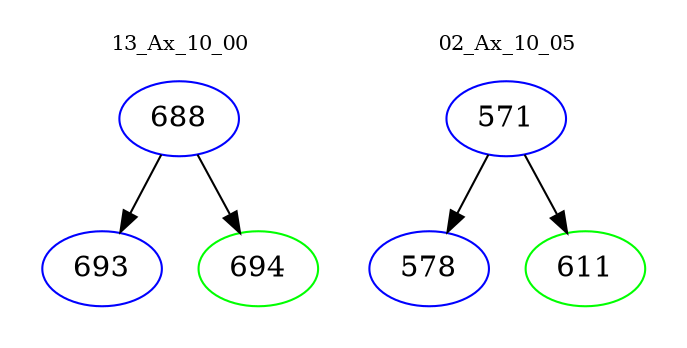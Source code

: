 digraph{
subgraph cluster_0 {
color = white
label = "13_Ax_10_00";
fontsize=10;
T0_688 [label="688", color="blue"]
T0_688 -> T0_693 [color="black"]
T0_693 [label="693", color="blue"]
T0_688 -> T0_694 [color="black"]
T0_694 [label="694", color="green"]
}
subgraph cluster_1 {
color = white
label = "02_Ax_10_05";
fontsize=10;
T1_571 [label="571", color="blue"]
T1_571 -> T1_578 [color="black"]
T1_578 [label="578", color="blue"]
T1_571 -> T1_611 [color="black"]
T1_611 [label="611", color="green"]
}
}
